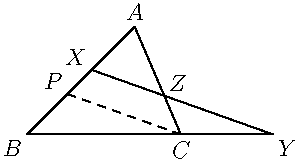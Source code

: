 
import geometry;

size(150);

pair A = (2, 7);
label("$A$", A, N);
pair B = (-5, 0);
label("$B$", B, SW);
pair C = (5, 0);
label("$C$", C, S);

draw(A -- B -- C -- cycle);

real ta = 1.6;
real tc = 0.4;

pair Y = ((1-ta)*B.x+ta*C.x, (1-ta)*B.y+ta*C.y);
label("$Y$", Y, SE);
pair X = ((1-tc)*A.x+tc*B.x, (1-tc)*A.y+tc*B.y);
label("$X$", X, NW);
pair Z = intersectionpoint(X -- Y, A -- C);
label("$Z$", Z, NE);

draw(C -- Y);
draw(X -- Y -- Z);

line cp = parallel(locate(C), line(locate(X), locate(Z)));
point Pt = intersectionpoint(cp, line(locate(A), locate(B)));
pair P = locate(Pt);
label("$P$", P, NW);
draw(C -- P, dashed);
